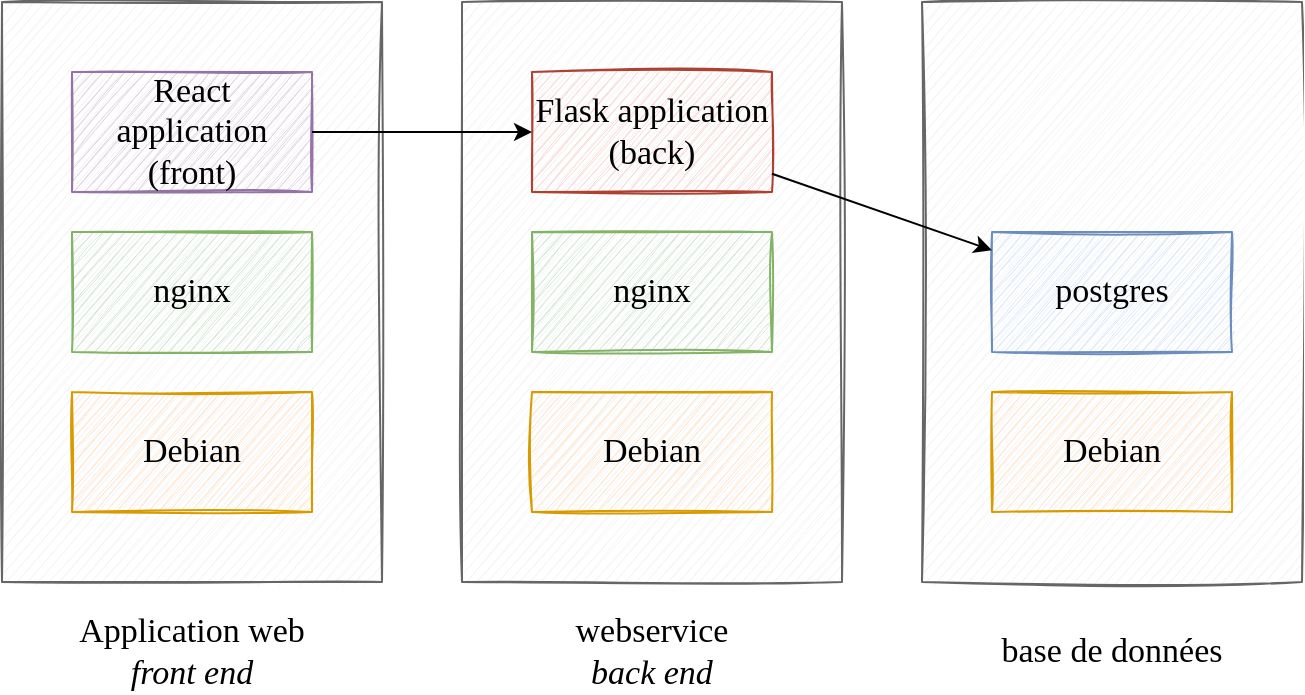 <mxfile version="13.6.2" type="device"><diagram id="9nbMyNineNFelSFmtCTv" name="Page-1"><mxGraphModel dx="517" dy="384" grid="1" gridSize="10" guides="1" tooltips="1" connect="1" arrows="1" fold="1" page="1" pageScale="1" pageWidth="1600" pageHeight="900" math="0" shadow="0" extFonts="Architects Daughter^https://fonts.googleapis.com/css?family=Architects+Daughter"><root><mxCell id="0"/><mxCell id="1" parent="0"/><mxCell id="YvGx-uqyEx_efcQ0SUaJ-15" value="" style="rounded=0;whiteSpace=wrap;html=1;fillColor=#f5f5f5;strokeColor=#666666;fontColor=#333333;sketch=1;fontFamily=Architects Daughter;horizontal=1;fontSize=17;" parent="1" vertex="1"><mxGeometry x="525" y="285" width="190" height="290" as="geometry"/></mxCell><mxCell id="YvGx-uqyEx_efcQ0SUaJ-14" value="" style="rounded=0;whiteSpace=wrap;html=1;fillColor=#f5f5f5;strokeColor=#666666;fontColor=#333333;sketch=1;fontFamily=Architects Daughter;horizontal=1;fontSize=17;" parent="1" vertex="1"><mxGeometry x="295" y="285" width="190" height="290" as="geometry"/></mxCell><mxCell id="YvGx-uqyEx_efcQ0SUaJ-12" value="" style="rounded=0;whiteSpace=wrap;html=1;fillColor=#f5f5f5;strokeColor=#666666;fontColor=#333333;sketch=1;fontFamily=Architects Daughter;horizontal=1;fontSize=17;" parent="1" vertex="1"><mxGeometry x="65" y="285" width="190" height="290" as="geometry"/></mxCell><mxCell id="YvGx-uqyEx_efcQ0SUaJ-1" value="Debian" style="rounded=0;whiteSpace=wrap;html=1;fillColor=#ffe6cc;strokeColor=#d79b00;sketch=1;fontFamily=Architects Daughter;horizontal=1;fontSize=17;" parent="1" vertex="1"><mxGeometry x="100" y="480" width="120" height="60" as="geometry"/></mxCell><mxCell id="YvGx-uqyEx_efcQ0SUaJ-3" value="nginx" style="rounded=0;whiteSpace=wrap;html=1;fillColor=#d5e8d4;strokeColor=#82b366;sketch=1;fontFamily=Architects Daughter;horizontal=1;fontSize=17;" parent="1" vertex="1"><mxGeometry x="100" y="400" width="120" height="60" as="geometry"/></mxCell><mxCell id="YvGx-uqyEx_efcQ0SUaJ-4" value="React application&lt;br style=&quot;font-size: 17px;&quot;&gt;(front)" style="rounded=0;whiteSpace=wrap;html=1;fillColor=#e1d5e7;strokeColor=#9673a6;sketch=1;fontFamily=Architects Daughter;horizontal=1;fontSize=17;" parent="1" vertex="1"><mxGeometry x="100" y="320" width="120" height="60" as="geometry"/></mxCell><mxCell id="YvGx-uqyEx_efcQ0SUaJ-5" value="Debian" style="rounded=0;whiteSpace=wrap;html=1;fillColor=#ffe6cc;strokeColor=#d79b00;sketch=1;fontFamily=Architects Daughter;horizontal=1;fontSize=17;" parent="1" vertex="1"><mxGeometry x="330" y="480" width="120" height="60" as="geometry"/></mxCell><mxCell id="YvGx-uqyEx_efcQ0SUaJ-6" value="nginx" style="rounded=0;whiteSpace=wrap;html=1;fillColor=#d5e8d4;strokeColor=#82b366;sketch=1;fontFamily=Architects Daughter;horizontal=1;fontSize=17;" parent="1" vertex="1"><mxGeometry x="330" y="400" width="120" height="60" as="geometry"/></mxCell><mxCell id="YvGx-uqyEx_efcQ0SUaJ-7" value="&lt;font color=&quot;#000000&quot; style=&quot;font-size: 17px;&quot;&gt;Flask application&lt;br style=&quot;font-size: 17px;&quot;&gt;(back)&lt;/font&gt;" style="rounded=0;whiteSpace=wrap;html=1;fillColor=#fad9d5;strokeColor=#ae4132;sketch=1;fontFamily=Architects Daughter;horizontal=1;fontSize=17;" parent="1" vertex="1"><mxGeometry x="330" y="320" width="120" height="60" as="geometry"/></mxCell><mxCell id="YvGx-uqyEx_efcQ0SUaJ-8" value="Debian" style="rounded=0;whiteSpace=wrap;html=1;fillColor=#ffe6cc;strokeColor=#d79b00;sketch=1;fontFamily=Architects Daughter;horizontal=1;fontSize=17;" parent="1" vertex="1"><mxGeometry x="560" y="480" width="120" height="60" as="geometry"/></mxCell><mxCell id="YvGx-uqyEx_efcQ0SUaJ-9" value="postgres" style="rounded=0;whiteSpace=wrap;html=1;fillColor=#dae8fc;strokeColor=#6c8ebf;sketch=1;fontFamily=Architects Daughter;horizontal=1;fontSize=17;" parent="1" vertex="1"><mxGeometry x="560" y="400" width="120" height="60" as="geometry"/></mxCell><mxCell id="YvGx-uqyEx_efcQ0SUaJ-10" value="" style="endArrow=classic;html=1;fontFamily=Architects Daughter;horizontal=1;fontSize=17;" parent="1" source="YvGx-uqyEx_efcQ0SUaJ-4" target="YvGx-uqyEx_efcQ0SUaJ-7" edge="1"><mxGeometry width="50" height="50" relative="1" as="geometry"><mxPoint x="100" y="290" as="sourcePoint"/><mxPoint x="150" y="240" as="targetPoint"/></mxGeometry></mxCell><mxCell id="YvGx-uqyEx_efcQ0SUaJ-11" value="" style="endArrow=classic;html=1;fontFamily=Architects Daughter;horizontal=1;fontSize=17;" parent="1" source="YvGx-uqyEx_efcQ0SUaJ-7" target="YvGx-uqyEx_efcQ0SUaJ-9" edge="1"><mxGeometry width="50" height="50" relative="1" as="geometry"><mxPoint x="330" y="350" as="sourcePoint"/><mxPoint x="380" y="300" as="targetPoint"/></mxGeometry></mxCell><mxCell id="8vc9EhglM0b-oaPE2RSU-1" value="&lt;span style=&quot;color: rgb(0 , 0 , 0) ; font-size: 17px ; font-style: normal ; font-weight: 400 ; letter-spacing: normal ; text-align: center ; text-indent: 0px ; text-transform: none ; word-spacing: 0px ; display: inline ; float: none&quot;&gt;Application web&lt;/span&gt;&lt;br style=&quot;color: rgb(0 , 0 , 0) ; font-size: 17px ; font-style: normal ; font-weight: 400 ; letter-spacing: normal ; text-align: center ; text-indent: 0px ; text-transform: none ; word-spacing: 0px&quot;&gt;&lt;i style=&quot;color: rgb(0 , 0 , 0) ; font-size: 17px ; font-weight: 400 ; letter-spacing: normal ; text-align: center ; text-indent: 0px ; text-transform: none ; word-spacing: 0px&quot;&gt;front end&lt;/i&gt;" style="text;html=1;align=center;verticalAlign=middle;whiteSpace=wrap;rounded=0;fontFamily=Architects Daughter;fontSize=17;" vertex="1" parent="1"><mxGeometry x="90" y="590" width="140" height="40" as="geometry"/></mxCell><mxCell id="8vc9EhglM0b-oaPE2RSU-2" value="&lt;font style=&quot;font-size: 17px&quot;&gt;webservice&lt;/font&gt;&lt;br style=&quot;color: rgb(0 , 0 , 0) ; font-size: 17px ; font-style: normal ; font-weight: 400 ; letter-spacing: normal ; text-align: center ; text-indent: 0px ; text-transform: none ; word-spacing: 0px&quot;&gt;&lt;i style=&quot;color: rgb(0 , 0 , 0) ; font-size: 17px ; font-weight: 400 ; letter-spacing: normal ; text-align: center ; text-indent: 0px ; text-transform: none ; word-spacing: 0px&quot;&gt;back end&lt;/i&gt;" style="text;html=1;strokeColor=none;fillColor=none;align=center;verticalAlign=middle;whiteSpace=wrap;rounded=0;fontFamily=Architects Daughter;fontSize=17;" vertex="1" parent="1"><mxGeometry x="320" y="590" width="140" height="40" as="geometry"/></mxCell><mxCell id="8vc9EhglM0b-oaPE2RSU-4" value="&lt;font style=&quot;font-size: 17px&quot;&gt;base de données&lt;/font&gt;" style="text;html=1;strokeColor=none;fillColor=none;align=center;verticalAlign=middle;whiteSpace=wrap;rounded=0;fontFamily=Architects Daughter;fontSize=17;" vertex="1" parent="1"><mxGeometry x="550" y="590" width="140" height="40" as="geometry"/></mxCell></root></mxGraphModel></diagram></mxfile>